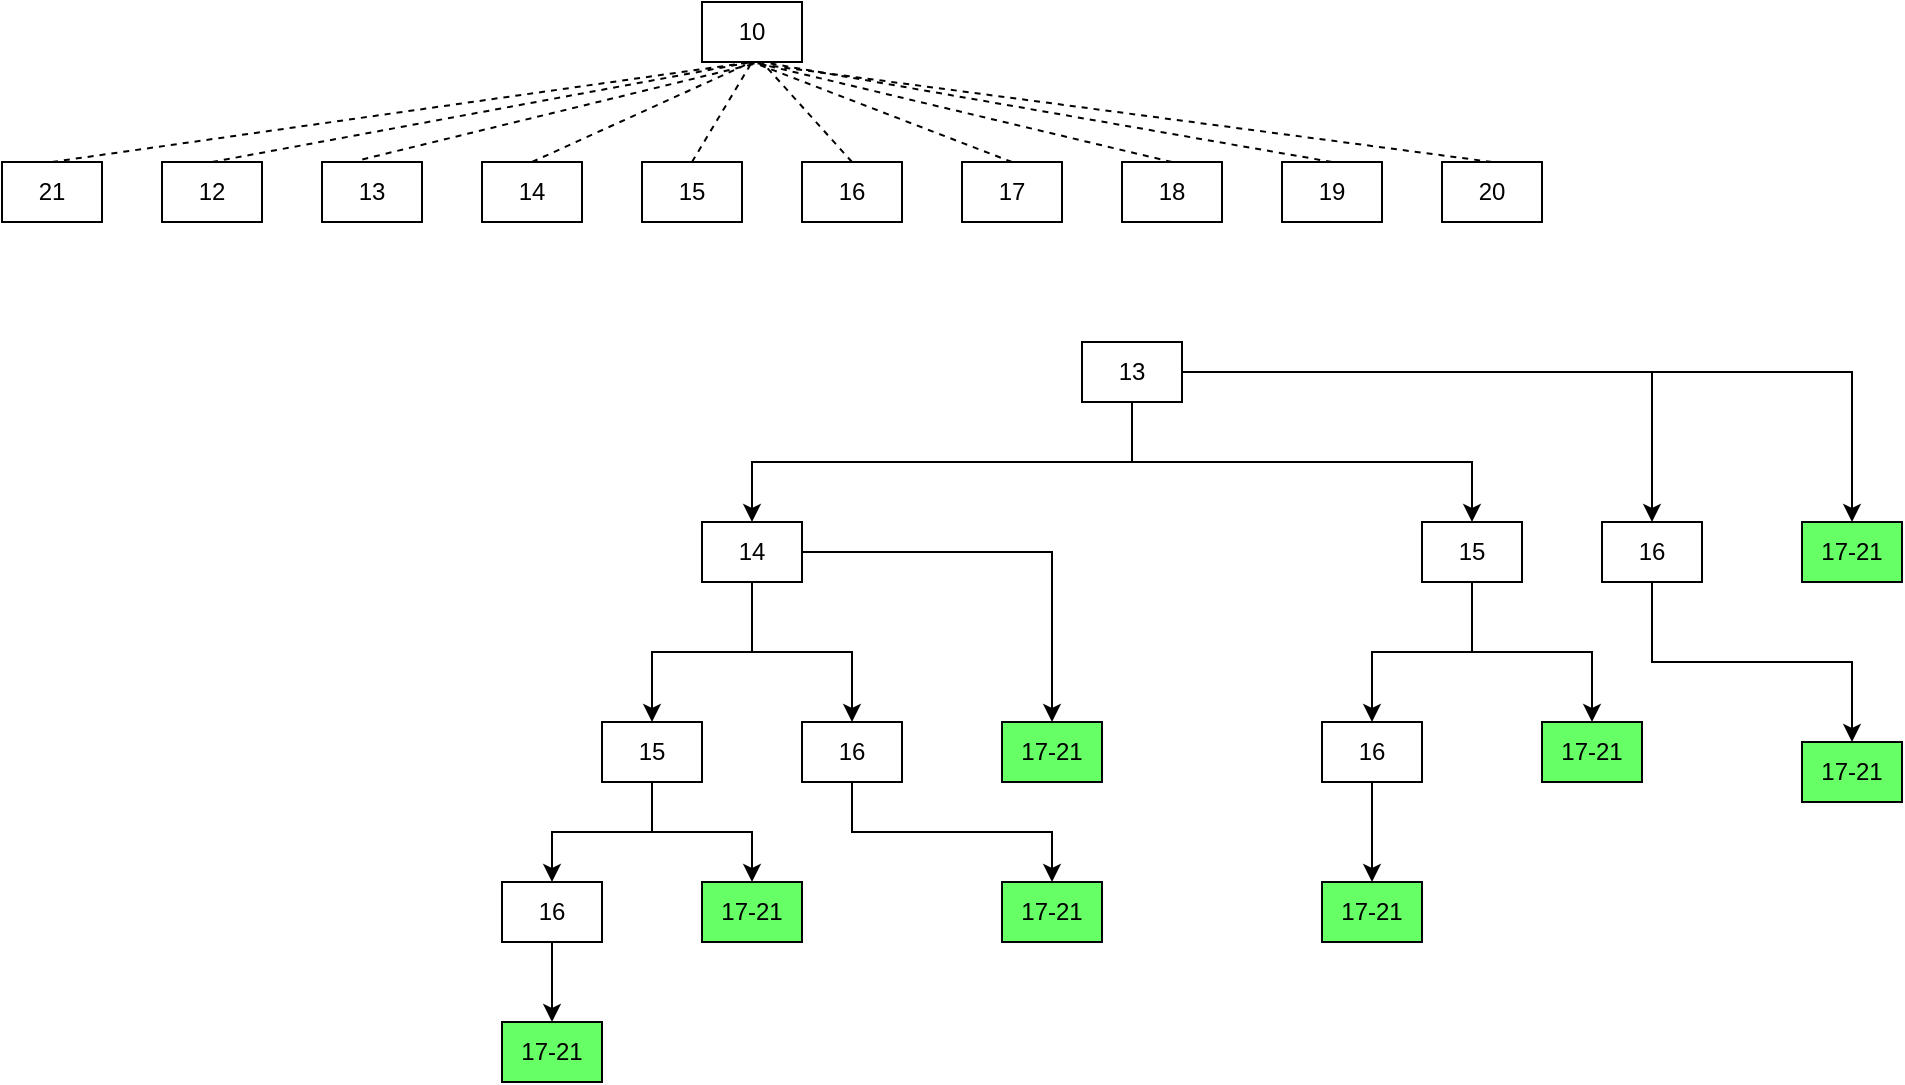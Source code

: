 <mxfile version="27.1.6">
  <diagram name="Página-1" id="KWi3n0y2-UPZN67Sva7O">
    <mxGraphModel dx="984" dy="1710" grid="1" gridSize="10" guides="1" tooltips="1" connect="1" arrows="1" fold="1" page="1" pageScale="1" pageWidth="827" pageHeight="1169" math="0" shadow="0">
      <root>
        <mxCell id="0" />
        <mxCell id="1" parent="0" />
        <mxCell id="Tw-45FJCrzLkkma6JlbT-1" value="10" style="rounded=0;whiteSpace=wrap;html=1;" parent="1" vertex="1">
          <mxGeometry x="370" y="-1160" width="50" height="30" as="geometry" />
        </mxCell>
        <mxCell id="Tw-45FJCrzLkkma6JlbT-2" value="21" style="rounded=0;whiteSpace=wrap;html=1;" parent="1" vertex="1">
          <mxGeometry x="20" y="-1080" width="50" height="30" as="geometry" />
        </mxCell>
        <mxCell id="Tw-45FJCrzLkkma6JlbT-3" value="12" style="rounded=0;whiteSpace=wrap;html=1;" parent="1" vertex="1">
          <mxGeometry x="100" y="-1080" width="50" height="30" as="geometry" />
        </mxCell>
        <mxCell id="Tw-45FJCrzLkkma6JlbT-4" value="13" style="rounded=0;whiteSpace=wrap;html=1;" parent="1" vertex="1">
          <mxGeometry x="180" y="-1080" width="50" height="30" as="geometry" />
        </mxCell>
        <mxCell id="Tw-45FJCrzLkkma6JlbT-5" value="14" style="rounded=0;whiteSpace=wrap;html=1;" parent="1" vertex="1">
          <mxGeometry x="260" y="-1080" width="50" height="30" as="geometry" />
        </mxCell>
        <mxCell id="Tw-45FJCrzLkkma6JlbT-6" value="15" style="rounded=0;whiteSpace=wrap;html=1;" parent="1" vertex="1">
          <mxGeometry x="340" y="-1080" width="50" height="30" as="geometry" />
        </mxCell>
        <mxCell id="Tw-45FJCrzLkkma6JlbT-7" value="16" style="rounded=0;whiteSpace=wrap;html=1;" parent="1" vertex="1">
          <mxGeometry x="420" y="-1080" width="50" height="30" as="geometry" />
        </mxCell>
        <mxCell id="Tw-45FJCrzLkkma6JlbT-8" value="17" style="rounded=0;whiteSpace=wrap;html=1;" parent="1" vertex="1">
          <mxGeometry x="500" y="-1080" width="50" height="30" as="geometry" />
        </mxCell>
        <mxCell id="Tw-45FJCrzLkkma6JlbT-9" value="18" style="rounded=0;whiteSpace=wrap;html=1;" parent="1" vertex="1">
          <mxGeometry x="580" y="-1080" width="50" height="30" as="geometry" />
        </mxCell>
        <mxCell id="Tw-45FJCrzLkkma6JlbT-10" value="19" style="rounded=0;whiteSpace=wrap;html=1;" parent="1" vertex="1">
          <mxGeometry x="660" y="-1080" width="50" height="30" as="geometry" />
        </mxCell>
        <mxCell id="Tw-45FJCrzLkkma6JlbT-11" value="20" style="rounded=0;whiteSpace=wrap;html=1;" parent="1" vertex="1">
          <mxGeometry x="740" y="-1080" width="50" height="30" as="geometry" />
        </mxCell>
        <mxCell id="Tw-45FJCrzLkkma6JlbT-14" value="" style="endArrow=none;dashed=1;html=1;rounded=0;exitX=0.5;exitY=0;exitDx=0;exitDy=0;entryX=0.5;entryY=1;entryDx=0;entryDy=0;" parent="1" source="Tw-45FJCrzLkkma6JlbT-3" target="Tw-45FJCrzLkkma6JlbT-1" edge="1">
          <mxGeometry width="50" height="50" relative="1" as="geometry">
            <mxPoint x="320" y="-1080" as="sourcePoint" />
            <mxPoint x="370" y="-1130" as="targetPoint" />
          </mxGeometry>
        </mxCell>
        <mxCell id="Tw-45FJCrzLkkma6JlbT-16" value="" style="endArrow=none;dashed=1;html=1;rounded=0;exitX=0.5;exitY=0;exitDx=0;exitDy=0;entryX=0.5;entryY=1;entryDx=0;entryDy=0;" parent="1" source="Tw-45FJCrzLkkma6JlbT-6" target="Tw-45FJCrzLkkma6JlbT-1" edge="1">
          <mxGeometry width="50" height="50" relative="1" as="geometry">
            <mxPoint x="350" y="-1080" as="sourcePoint" />
            <mxPoint x="400" y="-1130" as="targetPoint" />
          </mxGeometry>
        </mxCell>
        <mxCell id="Tw-45FJCrzLkkma6JlbT-17" value="" style="endArrow=none;dashed=1;html=1;rounded=0;exitX=0.5;exitY=0;exitDx=0;exitDy=0;" parent="1" source="Tw-45FJCrzLkkma6JlbT-7" edge="1">
          <mxGeometry width="50" height="50" relative="1" as="geometry">
            <mxPoint x="350" y="-1080" as="sourcePoint" />
            <mxPoint x="400" y="-1130" as="targetPoint" />
          </mxGeometry>
        </mxCell>
        <mxCell id="Tw-45FJCrzLkkma6JlbT-18" value="" style="endArrow=none;dashed=1;html=1;rounded=0;entryX=0.5;entryY=1;entryDx=0;entryDy=0;exitX=0.5;exitY=0;exitDx=0;exitDy=0;" parent="1" source="Tw-45FJCrzLkkma6JlbT-8" target="Tw-45FJCrzLkkma6JlbT-1" edge="1">
          <mxGeometry width="50" height="50" relative="1" as="geometry">
            <mxPoint x="520" y="-1090" as="sourcePoint" />
            <mxPoint x="570" y="-1140" as="targetPoint" />
          </mxGeometry>
        </mxCell>
        <mxCell id="Tw-45FJCrzLkkma6JlbT-19" value="" style="endArrow=none;dashed=1;html=1;rounded=0;entryX=0.5;entryY=1;entryDx=0;entryDy=0;exitX=0.5;exitY=0;exitDx=0;exitDy=0;" parent="1" source="Tw-45FJCrzLkkma6JlbT-9" target="Tw-45FJCrzLkkma6JlbT-1" edge="1">
          <mxGeometry width="50" height="50" relative="1" as="geometry">
            <mxPoint x="570" y="-880" as="sourcePoint" />
            <mxPoint x="620" y="-930" as="targetPoint" />
          </mxGeometry>
        </mxCell>
        <mxCell id="Tw-45FJCrzLkkma6JlbT-20" value="" style="endArrow=none;dashed=1;html=1;rounded=0;exitX=0.5;exitY=0;exitDx=0;exitDy=0;" parent="1" source="Tw-45FJCrzLkkma6JlbT-11" edge="1">
          <mxGeometry width="50" height="50" relative="1" as="geometry">
            <mxPoint x="340" y="-1080" as="sourcePoint" />
            <mxPoint x="390" y="-1130" as="targetPoint" />
          </mxGeometry>
        </mxCell>
        <mxCell id="Tw-45FJCrzLkkma6JlbT-21" value="" style="endArrow=none;dashed=1;html=1;rounded=0;exitX=0.5;exitY=0;exitDx=0;exitDy=0;" parent="1" source="Tw-45FJCrzLkkma6JlbT-10" edge="1">
          <mxGeometry width="50" height="50" relative="1" as="geometry">
            <mxPoint x="350" y="-1080" as="sourcePoint" />
            <mxPoint x="400" y="-1130" as="targetPoint" />
          </mxGeometry>
        </mxCell>
        <mxCell id="Tw-45FJCrzLkkma6JlbT-22" value="" style="endArrow=none;dashed=1;html=1;rounded=0;exitX=0.403;exitY=-0.043;exitDx=0;exitDy=0;exitPerimeter=0;" parent="1" source="Tw-45FJCrzLkkma6JlbT-4" edge="1">
          <mxGeometry width="50" height="50" relative="1" as="geometry">
            <mxPoint x="350" y="-1080" as="sourcePoint" />
            <mxPoint x="400" y="-1130" as="targetPoint" />
          </mxGeometry>
        </mxCell>
        <mxCell id="Tw-45FJCrzLkkma6JlbT-23" value="" style="endArrow=none;dashed=1;html=1;rounded=0;exitX=0.5;exitY=0;exitDx=0;exitDy=0;entryX=0.5;entryY=1;entryDx=0;entryDy=0;" parent="1" source="Tw-45FJCrzLkkma6JlbT-5" target="Tw-45FJCrzLkkma6JlbT-1" edge="1">
          <mxGeometry width="50" height="50" relative="1" as="geometry">
            <mxPoint x="350" y="-1080" as="sourcePoint" />
            <mxPoint x="400" y="-1130" as="targetPoint" />
          </mxGeometry>
        </mxCell>
        <mxCell id="Tw-45FJCrzLkkma6JlbT-24" value="" style="endArrow=none;dashed=1;html=1;rounded=0;entryX=0.5;entryY=1;entryDx=0;entryDy=0;exitX=0.5;exitY=0;exitDx=0;exitDy=0;" parent="1" source="Tw-45FJCrzLkkma6JlbT-2" target="Tw-45FJCrzLkkma6JlbT-1" edge="1">
          <mxGeometry width="50" height="50" relative="1" as="geometry">
            <mxPoint x="420" y="-980" as="sourcePoint" />
            <mxPoint x="470" y="-1030" as="targetPoint" />
          </mxGeometry>
        </mxCell>
        <mxCell id="D9RuEg_qUWKROq-f-oOy-19" style="edgeStyle=orthogonalEdgeStyle;rounded=0;orthogonalLoop=1;jettySize=auto;html=1;entryX=0.5;entryY=0;entryDx=0;entryDy=0;" edge="1" parent="1" source="D9RuEg_qUWKROq-f-oOy-1" target="D9RuEg_qUWKROq-f-oOy-7">
          <mxGeometry relative="1" as="geometry" />
        </mxCell>
        <mxCell id="D9RuEg_qUWKROq-f-oOy-20" style="edgeStyle=orthogonalEdgeStyle;rounded=0;orthogonalLoop=1;jettySize=auto;html=1;entryX=0.5;entryY=0;entryDx=0;entryDy=0;" edge="1" parent="1" source="D9RuEg_qUWKROq-f-oOy-1" target="D9RuEg_qUWKROq-f-oOy-8">
          <mxGeometry relative="1" as="geometry" />
        </mxCell>
        <mxCell id="D9RuEg_qUWKROq-f-oOy-21" style="edgeStyle=orthogonalEdgeStyle;rounded=0;orthogonalLoop=1;jettySize=auto;html=1;exitX=0.5;exitY=1;exitDx=0;exitDy=0;entryX=0.5;entryY=0;entryDx=0;entryDy=0;" edge="1" parent="1" source="D9RuEg_qUWKROq-f-oOy-1" target="D9RuEg_qUWKROq-f-oOy-6">
          <mxGeometry relative="1" as="geometry" />
        </mxCell>
        <mxCell id="D9RuEg_qUWKROq-f-oOy-1" value="14" style="rounded=0;whiteSpace=wrap;html=1;" vertex="1" parent="1">
          <mxGeometry x="370" y="-900" width="50" height="30" as="geometry" />
        </mxCell>
        <mxCell id="D9RuEg_qUWKROq-f-oOy-22" style="edgeStyle=orthogonalEdgeStyle;rounded=0;orthogonalLoop=1;jettySize=auto;html=1;entryX=0.5;entryY=0;entryDx=0;entryDy=0;" edge="1" parent="1" source="D9RuEg_qUWKROq-f-oOy-6" target="D9RuEg_qUWKROq-f-oOy-13">
          <mxGeometry relative="1" as="geometry" />
        </mxCell>
        <mxCell id="D9RuEg_qUWKROq-f-oOy-23" style="edgeStyle=orthogonalEdgeStyle;rounded=0;orthogonalLoop=1;jettySize=auto;html=1;exitX=0.5;exitY=1;exitDx=0;exitDy=0;entryX=0.5;entryY=0;entryDx=0;entryDy=0;" edge="1" parent="1" source="D9RuEg_qUWKROq-f-oOy-6" target="D9RuEg_qUWKROq-f-oOy-14">
          <mxGeometry relative="1" as="geometry" />
        </mxCell>
        <mxCell id="D9RuEg_qUWKROq-f-oOy-6" value="15" style="rounded=0;whiteSpace=wrap;html=1;" vertex="1" parent="1">
          <mxGeometry x="320" y="-800" width="50" height="30" as="geometry" />
        </mxCell>
        <mxCell id="D9RuEg_qUWKROq-f-oOy-7" value="17-21" style="rounded=0;whiteSpace=wrap;html=1;fillColor=#66FF66;" vertex="1" parent="1">
          <mxGeometry x="520" y="-800" width="50" height="30" as="geometry" />
        </mxCell>
        <mxCell id="D9RuEg_qUWKROq-f-oOy-18" style="edgeStyle=orthogonalEdgeStyle;rounded=0;orthogonalLoop=1;jettySize=auto;html=1;exitX=0.5;exitY=1;exitDx=0;exitDy=0;entryX=0.5;entryY=0;entryDx=0;entryDy=0;" edge="1" parent="1" source="D9RuEg_qUWKROq-f-oOy-8" target="D9RuEg_qUWKROq-f-oOy-12">
          <mxGeometry relative="1" as="geometry" />
        </mxCell>
        <mxCell id="D9RuEg_qUWKROq-f-oOy-8" value="16" style="rounded=0;whiteSpace=wrap;html=1;" vertex="1" parent="1">
          <mxGeometry x="420" y="-800" width="50" height="30" as="geometry" />
        </mxCell>
        <mxCell id="D9RuEg_qUWKROq-f-oOy-12" value="17-21" style="rounded=0;whiteSpace=wrap;html=1;fillColor=#66FF66;" vertex="1" parent="1">
          <mxGeometry x="520" y="-720" width="50" height="30" as="geometry" />
        </mxCell>
        <mxCell id="D9RuEg_qUWKROq-f-oOy-13" value="17-21" style="rounded=0;whiteSpace=wrap;html=1;fillColor=#66FF66;" vertex="1" parent="1">
          <mxGeometry x="370" y="-720" width="50" height="30" as="geometry" />
        </mxCell>
        <mxCell id="D9RuEg_qUWKROq-f-oOy-17" style="edgeStyle=orthogonalEdgeStyle;rounded=0;orthogonalLoop=1;jettySize=auto;html=1;entryX=0.5;entryY=0;entryDx=0;entryDy=0;" edge="1" parent="1" source="D9RuEg_qUWKROq-f-oOy-14" target="D9RuEg_qUWKROq-f-oOy-16">
          <mxGeometry relative="1" as="geometry" />
        </mxCell>
        <mxCell id="D9RuEg_qUWKROq-f-oOy-14" value="16" style="rounded=0;whiteSpace=wrap;html=1;" vertex="1" parent="1">
          <mxGeometry x="270" y="-720" width="50" height="30" as="geometry" />
        </mxCell>
        <mxCell id="D9RuEg_qUWKROq-f-oOy-16" value="17-21" style="rounded=0;whiteSpace=wrap;html=1;fillColor=#66FF66;" vertex="1" parent="1">
          <mxGeometry x="270" y="-650" width="50" height="30" as="geometry" />
        </mxCell>
        <mxCell id="D9RuEg_qUWKROq-f-oOy-34" style="edgeStyle=orthogonalEdgeStyle;rounded=0;orthogonalLoop=1;jettySize=auto;html=1;entryX=0.5;entryY=0;entryDx=0;entryDy=0;" edge="1" parent="1" source="D9RuEg_qUWKROq-f-oOy-24" target="D9RuEg_qUWKROq-f-oOy-27">
          <mxGeometry relative="1" as="geometry" />
        </mxCell>
        <mxCell id="D9RuEg_qUWKROq-f-oOy-35" style="edgeStyle=orthogonalEdgeStyle;rounded=0;orthogonalLoop=1;jettySize=auto;html=1;exitX=0.5;exitY=1;exitDx=0;exitDy=0;entryX=0.5;entryY=0;entryDx=0;entryDy=0;" edge="1" parent="1" source="D9RuEg_qUWKROq-f-oOy-24" target="D9RuEg_qUWKROq-f-oOy-25">
          <mxGeometry relative="1" as="geometry" />
        </mxCell>
        <mxCell id="D9RuEg_qUWKROq-f-oOy-36" style="edgeStyle=orthogonalEdgeStyle;rounded=0;orthogonalLoop=1;jettySize=auto;html=1;entryX=0.5;entryY=0;entryDx=0;entryDy=0;" edge="1" parent="1" source="D9RuEg_qUWKROq-f-oOy-24" target="D9RuEg_qUWKROq-f-oOy-26">
          <mxGeometry relative="1" as="geometry" />
        </mxCell>
        <mxCell id="D9RuEg_qUWKROq-f-oOy-37" style="edgeStyle=orthogonalEdgeStyle;rounded=0;orthogonalLoop=1;jettySize=auto;html=1;exitX=0.5;exitY=1;exitDx=0;exitDy=0;entryX=0.5;entryY=0;entryDx=0;entryDy=0;" edge="1" parent="1" source="D9RuEg_qUWKROq-f-oOy-24" target="D9RuEg_qUWKROq-f-oOy-1">
          <mxGeometry relative="1" as="geometry" />
        </mxCell>
        <mxCell id="D9RuEg_qUWKROq-f-oOy-24" value="13" style="rounded=0;whiteSpace=wrap;html=1;" vertex="1" parent="1">
          <mxGeometry x="560" y="-990" width="50" height="30" as="geometry" />
        </mxCell>
        <mxCell id="D9RuEg_qUWKROq-f-oOy-38" style="edgeStyle=orthogonalEdgeStyle;rounded=0;orthogonalLoop=1;jettySize=auto;html=1;exitX=0.5;exitY=1;exitDx=0;exitDy=0;entryX=0.5;entryY=0;entryDx=0;entryDy=0;" edge="1" parent="1" source="D9RuEg_qUWKROq-f-oOy-25" target="D9RuEg_qUWKROq-f-oOy-31">
          <mxGeometry relative="1" as="geometry" />
        </mxCell>
        <mxCell id="D9RuEg_qUWKROq-f-oOy-39" style="edgeStyle=orthogonalEdgeStyle;rounded=0;orthogonalLoop=1;jettySize=auto;html=1;exitX=0.5;exitY=1;exitDx=0;exitDy=0;entryX=0.5;entryY=0;entryDx=0;entryDy=0;" edge="1" parent="1" source="D9RuEg_qUWKROq-f-oOy-25" target="D9RuEg_qUWKROq-f-oOy-32">
          <mxGeometry relative="1" as="geometry" />
        </mxCell>
        <mxCell id="D9RuEg_qUWKROq-f-oOy-25" value="15" style="rounded=0;whiteSpace=wrap;html=1;" vertex="1" parent="1">
          <mxGeometry x="730" y="-900" width="50" height="30" as="geometry" />
        </mxCell>
        <mxCell id="D9RuEg_qUWKROq-f-oOy-30" style="edgeStyle=orthogonalEdgeStyle;rounded=0;orthogonalLoop=1;jettySize=auto;html=1;exitX=0.5;exitY=1;exitDx=0;exitDy=0;entryX=0.5;entryY=0;entryDx=0;entryDy=0;" edge="1" parent="1" source="D9RuEg_qUWKROq-f-oOy-26" target="D9RuEg_qUWKROq-f-oOy-29">
          <mxGeometry relative="1" as="geometry" />
        </mxCell>
        <mxCell id="D9RuEg_qUWKROq-f-oOy-26" value="16" style="rounded=0;whiteSpace=wrap;html=1;" vertex="1" parent="1">
          <mxGeometry x="820" y="-900" width="50" height="30" as="geometry" />
        </mxCell>
        <mxCell id="D9RuEg_qUWKROq-f-oOy-27" value="17-21" style="rounded=0;whiteSpace=wrap;html=1;fillColor=#66FF66;" vertex="1" parent="1">
          <mxGeometry x="920" y="-900" width="50" height="30" as="geometry" />
        </mxCell>
        <mxCell id="D9RuEg_qUWKROq-f-oOy-29" value="17-21" style="rounded=0;whiteSpace=wrap;html=1;fillColor=#66FF66;" vertex="1" parent="1">
          <mxGeometry x="920" y="-790" width="50" height="30" as="geometry" />
        </mxCell>
        <mxCell id="D9RuEg_qUWKROq-f-oOy-40" style="edgeStyle=orthogonalEdgeStyle;rounded=0;orthogonalLoop=1;jettySize=auto;html=1;exitX=0.5;exitY=1;exitDx=0;exitDy=0;entryX=0.5;entryY=0;entryDx=0;entryDy=0;" edge="1" parent="1" source="D9RuEg_qUWKROq-f-oOy-31" target="D9RuEg_qUWKROq-f-oOy-33">
          <mxGeometry relative="1" as="geometry" />
        </mxCell>
        <mxCell id="D9RuEg_qUWKROq-f-oOy-31" value="16" style="rounded=0;whiteSpace=wrap;html=1;" vertex="1" parent="1">
          <mxGeometry x="680" y="-800" width="50" height="30" as="geometry" />
        </mxCell>
        <mxCell id="D9RuEg_qUWKROq-f-oOy-32" value="17-21" style="rounded=0;whiteSpace=wrap;html=1;fillColor=#66FF66;" vertex="1" parent="1">
          <mxGeometry x="790" y="-800" width="50" height="30" as="geometry" />
        </mxCell>
        <mxCell id="D9RuEg_qUWKROq-f-oOy-33" value="17-21" style="rounded=0;whiteSpace=wrap;html=1;fillColor=#66FF66;" vertex="1" parent="1">
          <mxGeometry x="680" y="-720" width="50" height="30" as="geometry" />
        </mxCell>
      </root>
    </mxGraphModel>
  </diagram>
</mxfile>
